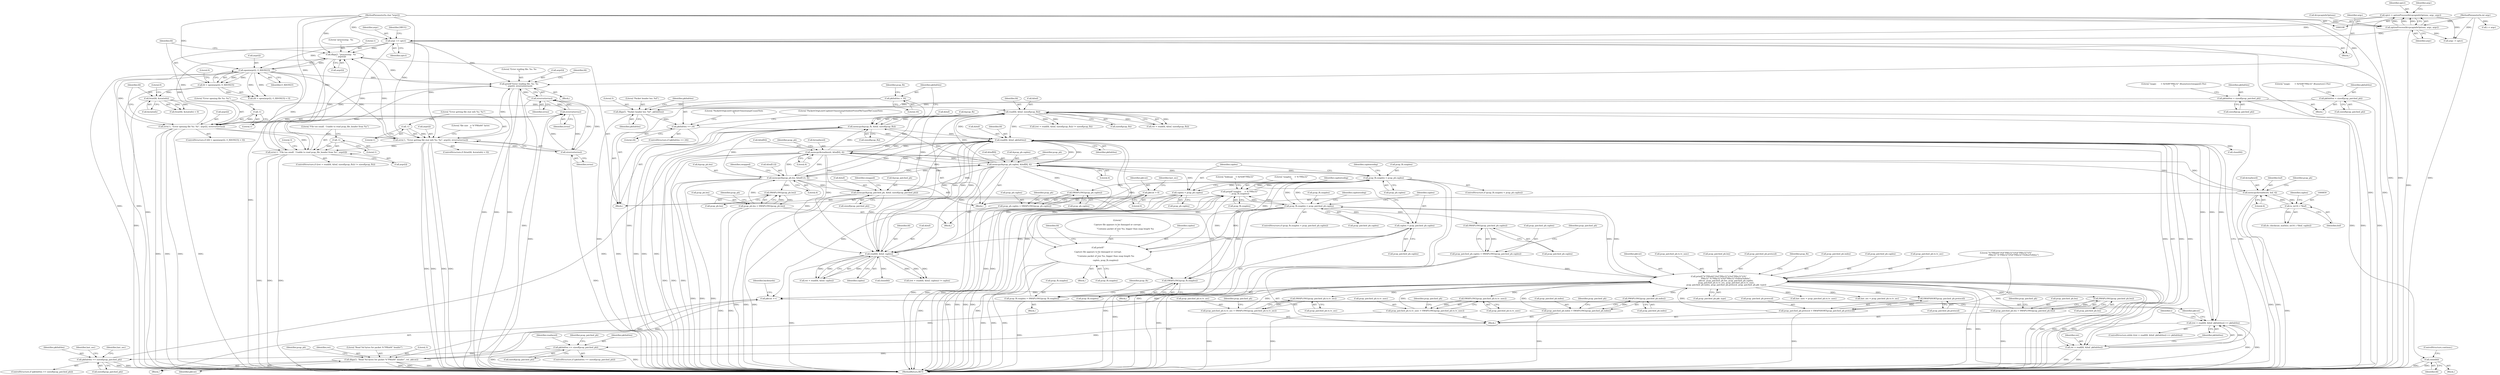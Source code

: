 digraph "0_tcpreplay_d689d14dbcd768c028eab2fb378d849e543dcfe9@API" {
"1000448" [label="(Call,close(fd))"];
"1000211" [label="(Call,read(fd, &buf, sizeof(pcap_fh)))"];
"1000186" [label="(Call,fstat(fd, &statinfo))"];
"1000167" [label="(Call,fd = open(argv[i], O_RDONLY))"];
"1000169" [label="(Call,open(argv[i], O_RDONLY))"];
"1000140" [label="(Call,argv += optct)"];
"1000130" [label="(Call,optct = optionProcess(&tcpcapinfoOptions, argc, argv))"];
"1000132" [label="(Call,optionProcess(&tcpcapinfoOptions, argc, argv))"];
"1000109" [label="(MethodParameterIn,int argc)"];
"1000110" [label="(MethodParameterIn,char *argv[])"];
"1000159" [label="(Call,dbgx(1, \"processing:  %s\n\", argv[i]))"];
"1000841" [label="(Call,printf(\"Error reading file: %s: %s\n\", argv[i], strerror(errno)))"];
"1000219" [label="(Call,errx(-1, \"File too small.  Unable to read pcap_file_header from %s\", argv[i]))"];
"1000220" [label="(Call,-1)"];
"1000175" [label="(Call,errx(-1, \"Error opening file %s: %s\", argv[i], strerror(errno)))"];
"1000176" [label="(Call,-1)"];
"1000182" [label="(Call,strerror(errno))"];
"1000198" [label="(Call,strerror(errno))"];
"1000846" [label="(Call,strerror(errno))"];
"1000191" [label="(Call,errx(-1, \"Error getting file stat info %s: %s\", argv[i], strerror(errno)))"];
"1000192" [label="(Call,-1)"];
"1000233" [label="(Call,memcpy(&pcap_fh, &buf, sizeof(pcap_fh)))"];
"1000641" [label="(Call,memcpy(&readword, &buf[4], 4))"];
"1000629" [label="(Call,memcpy(&readword, buf, 4))"];
"1000858" [label="(Call,(u_int16_t *)buf)"];
"1000656" [label="(Call,memcpy(&pcap_ph.caplen, &buf[8], 4))"];
"1000725" [label="(Call,pcap_fh.snaplen < pcap_ph.caplen)"];
"1000423" [label="(Call,printf(\"snaplen     = %\"PRIu32\"\n\", pcap_fh.snaplen))"];
"1000744" [label="(Call,printf(\"\n\nCapture file appears to be damaged or corrupt.\n\"\n                        \"Contains packet of size %u, bigger than snap length %u\n\",\n                        caplen, pcap_fh.snaplen))"];
"1000622" [label="(Call,caplen = pcap_patched_ph.caplen)"];
"1000611" [label="(Call,pcap_fh.snaplen < pcap_patched_ph.caplen)"];
"1000582" [label="(Call,printf(\"%\"PRIu64\"\t%4\"PRIu32\"\t\t%4\"PRIu32\"\t\t%\"\n                        PRIx32\".%\"PRIx32\"\t\t%4\"PRIu32\"\t%4hu\t%4hhu\", \n                        pktcnt, pcap_patched_ph.len, pcap_patched_ph.caplen, \n                        pcap_patched_ph.ts.tv_sec, pcap_patched_ph.ts.tv_usec,\n                        pcap_patched_ph.index, pcap_patched_ph.protocol, pcap_patched_ph.pkt_type))"];
"1000494" [label="(Call,dbgx(3, \"Read %d bytes for packet %\"PRIu64\" header\", ret, pktcnt))"];
"1000477" [label="(Call,ret = read(fd, &buf, pkthdrlen))"];
"1000479" [label="(Call,read(fd, &buf, pkthdrlen))"];
"1000829" [label="(Call,read(fd, &buf, caplen))"];
"1000666" [label="(Call,memcpy(&pcap_ph.len, &buf[12], 4))"];
"1000692" [label="(Call,pcap_ph.len = SWAPLONG(pcap_ph.len))"];
"1000696" [label="(Call,SWAPLONG(pcap_ph.len))"];
"1000511" [label="(Call,memcpy(&pcap_patched_ph, &buf, sizeof(pcap_patched_ph)))"];
"1000736" [label="(Call,caplen = pcap_ph.caplen)"];
"1000790" [label="(Call,pkthdrlen == sizeof(pcap_patched_ph))"];
"1000506" [label="(Call,pkthdrlen == sizeof(pcap_patched_ph))"];
"1000476" [label="(Call,(ret = read(fd, &buf, pkthdrlen)) == pkthdrlen)"];
"1000456" [label="(Call,pkthdrlen == 24)"];
"1000451" [label="(Call,dbgx(5, \"Packet header len: %d\", pkthdrlen))"];
"1000267" [label="(Call,pkthdrlen = sizeof(pcap_patched_ph))"];
"1000240" [label="(Call,pkthdrlen = 16)"];
"1000278" [label="(Call,pkthdrlen = sizeof(pcap_patched_ph))"];
"1000486" [label="(Call,pktcnt ++)"];
"1000466" [label="(Call,pktcnt = 0)"];
"1000534" [label="(Call,pcap_patched_ph.len = SWAPLONG(pcap_patched_ph.len))"];
"1000538" [label="(Call,SWAPLONG(pcap_patched_ph.len))"];
"1000526" [label="(Call,pcap_patched_ph.caplen = SWAPLONG(pcap_patched_ph.caplen))"];
"1000530" [label="(Call,SWAPLONG(pcap_patched_ph.caplen))"];
"1000542" [label="(Call,pcap_patched_ph.ts.tv_sec = SWAPLONG(pcap_patched_ph.ts.tv_sec))"];
"1000548" [label="(Call,SWAPLONG(pcap_patched_ph.ts.tv_sec))"];
"1000554" [label="(Call,pcap_patched_ph.ts.tv_usec = SWAPLONG(pcap_patched_ph.ts.tv_usec))"];
"1000560" [label="(Call,SWAPLONG(pcap_patched_ph.ts.tv_usec))"];
"1000566" [label="(Call,pcap_patched_ph.index = SWAPLONG(pcap_patched_ph.index))"];
"1000570" [label="(Call,SWAPLONG(pcap_patched_ph.index))"];
"1000574" [label="(Call,pcap_patched_ph.protocol = SWAPSHORT(pcap_patched_ph.protocol))"];
"1000578" [label="(Call,SWAPSHORT(pcap_patched_ph.protocol))"];
"1000389" [label="(Call,pcap_fh.snaplen = SWAPLONG(pcap_fh.snaplen))"];
"1000393" [label="(Call,SWAPLONG(pcap_fh.snaplen))"];
"1000684" [label="(Call,pcap_ph.caplen = SWAPLONG(pcap_ph.caplen))"];
"1000688" [label="(Call,SWAPLONG(pcap_ph.caplen))"];
"1000177" [label="(Literal,1)"];
"1000241" [label="(Identifier,pkthdrlen)"];
"1000596" [label="(Call,pcap_patched_ph.ts.tv_usec)"];
"1000830" [label="(Identifier,fd)"];
"1000841" [label="(Call,printf(\"Error reading file: %s: %s\n\", argv[i], strerror(errno)))"];
"1000498" [label="(Identifier,pktcnt)"];
"1000269" [label="(Call,sizeof(pcap_patched_ph))"];
"1000585" [label="(Call,pcap_patched_ph.len)"];
"1000750" [label="(Call,close(fd))"];
"1000568" [label="(Identifier,pcap_patched_ph)"];
"1000494" [label="(Call,dbgx(3, \"Read %d bytes for packet %\"PRIu64\" header\", ret, pktcnt))"];
"1000170" [label="(Call,argv[i])"];
"1000222" [label="(Literal,\"File too small.  Unable to read pcap_file_header from %s\")"];
"1000452" [label="(Literal,5)"];
"1000554" [label="(Call,pcap_patched_ph.ts.tv_usec = SWAPLONG(pcap_patched_ph.ts.tv_usec))"];
"1000629" [label="(Call,memcpy(&readword, buf, 4))"];
"1000481" [label="(Call,&buf)"];
"1000734" [label="(Identifier,caplentoobig)"];
"1000207" [label="(ControlStructure,if ((ret = read(fd, &buf, sizeof(pcap_fh))) != sizeof(pcap_fh)))"];
"1000495" [label="(Literal,3)"];
"1000484" [label="(Identifier,pkthdrlen)"];
"1000489" [label="(Identifier,backwards)"];
"1000133" [label="(Call,&tcpcapinfoOptions)"];
"1000283" [label="(Literal,\"magic       = 0x%08\"PRIx32\" (Kuznetzov/swapped) (%s)\n\")"];
"1000833" [label="(Identifier,caplen)"];
"1000543" [label="(Call,pcap_patched_ph.ts.tv_sec)"];
"1000486" [label="(Call,pktcnt ++)"];
"1000545" [label="(Identifier,pcap_patched_ph)"];
"1000487" [label="(Identifier,pktcnt)"];
"1000507" [label="(Identifier,pkthdrlen)"];
"1000178" [label="(Literal,\"Error opening file %s: %s\")"];
"1000278" [label="(Call,pkthdrlen = sizeof(pcap_patched_ph))"];
"1000199" [label="(Identifier,errno)"];
"1000522" [label="(Block,)"];
"1000661" [label="(Call,&buf[8])"];
"1000212" [label="(Identifier,fd)"];
"1000137" [label="(Call,argc -= optct)"];
"1000641" [label="(Call,memcpy(&readword, &buf[4], 4))"];
"1000567" [label="(Call,pcap_patched_ph.index)"];
"1000612" [label="(Call,pcap_fh.snaplen)"];
"1000516" [label="(Call,sizeof(pcap_patched_ph))"];
"1000188" [label="(Call,&statinfo)"];
"1000455" [label="(ControlStructure,if (pkthdrlen == 24))"];
"1000161" [label="(Literal,\"processing:  %s\n\")"];
"1000157" [label="(Identifier,i)"];
"1000132" [label="(Call,optionProcess(&tcpcapinfoOptions, argc, argv))"];
"1000628" [label="(Block,)"];
"1000234" [label="(Call,&pcap_fh)"];
"1000604" [label="(Call,pcap_patched_ph.protocol)"];
"1000478" [label="(Identifier,ret)"];
"1000743" [label="(Block,)"];
"1000620" [label="(Identifier,caplentoobig)"];
"1000583" [label="(Literal,\"%\"PRIu64\"\t%4\"PRIu32\"\t\t%4\"PRIu32\"\t\t%\"\n                        PRIx32\".%\"PRIx32\"\t\t%4\"PRIu32\"\t%4hu\t%4hhu\")"];
"1000613" [label="(Identifier,pcap_fh)"];
"1000356" [label="(Block,)"];
"1000424" [label="(Literal,\"snaplen     = %\"PRIu32\"\n\")"];
"1000530" [label="(Call,SWAPLONG(pcap_patched_ph.caplen))"];
"1000561" [label="(Call,pcap_patched_ph.ts.tv_usec)"];
"1000219" [label="(Call,errx(-1, \"File too small.  Unable to read pcap_file_header from %s\", argv[i]))"];
"1000445" [label="(Block,)"];
"1000394" [label="(Call,pcap_fh.snaplen)"];
"1000176" [label="(Call,-1)"];
"1000465" [label="(Literal,\"Packet\tOrigLen\t\tCaplen\t\tTimestamp\tCsum\tNote\n\")"];
"1000242" [label="(Literal,16)"];
"1000450" [label="(ControlStructure,continue;)"];
"1000688" [label="(Call,SWAPLONG(pcap_ph.caplen))"];
"1000860" [label="(Identifier,buf)"];
"1000195" [label="(Call,argv[i])"];
"1000665" [label="(Literal,4)"];
"1000666" [label="(Call,memcpy(&pcap_ph.len, &buf[12], 4))"];
"1000505" [label="(ControlStructure,if (pkthdrlen == sizeof(pcap_patched_ph)))"];
"1000245" [label="(Identifier,pcap_fh)"];
"1000179" [label="(Call,argv[i])"];
"1000227" [label="(Literal,3)"];
"1000280" [label="(Call,sizeof(pcap_patched_ph))"];
"1000393" [label="(Call,SWAPLONG(pcap_fh.snaplen))"];
"1000536" [label="(Identifier,pcap_patched_ph)"];
"1000501" [label="(Identifier,pcap_ph)"];
"1000846" [label="(Call,strerror(errno))"];
"1000508" [label="(Call,sizeof(pcap_patched_ph))"];
"1000560" [label="(Call,SWAPLONG(pcap_patched_ph.ts.tv_usec))"];
"1000173" [label="(Identifier,O_RDONLY)"];
"1000451" [label="(Call,dbgx(5, \"Packet header len: %d\", pkthdrlen))"];
"1000642" [label="(Call,&readword)"];
"1000790" [label="(Call,pkthdrlen == sizeof(pcap_patched_ph))"];
"1000703" [label="(Identifier,pcap_ph)"];
"1000479" [label="(Call,read(fd, &buf, pkthdrlen))"];
"1000466" [label="(Call,pktcnt = 0)"];
"1000470" [label="(Identifier,last_sec)"];
"1000131" [label="(Identifier,optct)"];
"1000476" [label="(Call,(ret = read(fd, &buf, pkthdrlen)) == pkthdrlen)"];
"1000555" [label="(Call,pcap_patched_ph.ts.tv_usec)"];
"1000429" [label="(Literal,\"linktype    = 0x%08\"PRIx32\"\n\")"];
"1000190" [label="(Literal,0)"];
"1000692" [label="(Call,pcap_ph.len = SWAPLONG(pcap_ph.len))"];
"1000633" [label="(Literal,4)"];
"1000737" [label="(Identifier,caplen)"];
"1000138" [label="(Identifier,argc)"];
"1000607" [label="(Call,pcap_patched_ph.pkt_type)"];
"1000162" [label="(Call,argv[i])"];
"1000538" [label="(Call,SWAPLONG(pcap_patched_ph.len))"];
"1000644" [label="(Call,&buf[4])"];
"1000130" [label="(Call,optct = optionProcess(&tcpcapinfoOptions, argc, argv))"];
"1000475" [label="(ControlStructure,while ((ret = read(fd, &buf, pkthdrlen)) == pkthdrlen))"];
"1000829" [label="(Call,read(fd, &buf, caplen))"];
"1000724" [label="(ControlStructure,if (pcap_fh.snaplen < pcap_ph.caplen))"];
"1000184" [label="(ControlStructure,if (fstat(fd, &statinfo) < 0))"];
"1000526" [label="(Call,pcap_patched_ph.caplen = SWAPLONG(pcap_patched_ph.caplen))"];
"1000247" [label="(Block,)"];
"1000238" [label="(Call,sizeof(pcap_fh))"];
"1000175" [label="(Call,errx(-1, \"Error opening file %s: %s\", argv[i], strerror(errno)))"];
"1000576" [label="(Identifier,pcap_patched_ph)"];
"1000141" [label="(Identifier,argv)"];
"1000535" [label="(Call,pcap_patched_ph.len)"];
"1000611" [label="(Call,pcap_fh.snaplen < pcap_patched_ph.caplen)"];
"1000582" [label="(Call,printf(\"%\"PRIu64\"\t%4\"PRIu32\"\t\t%4\"PRIu32\"\t\t%\"\n                        PRIx32\".%\"PRIx32\"\t\t%4\"PRIu32\"\t%4hu\t%4hhu\", \n                        pktcnt, pcap_patched_ph.len, pcap_patched_ph.caplen, \n                        pcap_patched_ph.ts.tv_sec, pcap_patched_ph.ts.tv_usec,\n                        pcap_patched_ph.index, pcap_patched_ph.protocol, pcap_patched_ph.pkt_type))"];
"1000624" [label="(Call,pcap_patched_ph.caplen)"];
"1000678" [label="(Identifier,swapped)"];
"1000268" [label="(Identifier,pkthdrlen)"];
"1000191" [label="(Call,errx(-1, \"Error getting file stat info %s: %s\", argv[i], strerror(errno)))"];
"1000140" [label="(Call,argv += optct)"];
"1000389" [label="(Call,pcap_fh.snaplen = SWAPLONG(pcap_fh.snaplen))"];
"1000689" [label="(Call,pcap_ph.caplen)"];
"1000843" [label="(Call,argv[i])"];
"1000630" [label="(Call,&readword)"];
"1000183" [label="(Identifier,errno)"];
"1000601" [label="(Call,pcap_patched_ph.index)"];
"1000174" [label="(Literal,0)"];
"1000736" [label="(Call,caplen = pcap_ph.caplen)"];
"1000575" [label="(Call,pcap_patched_ph.protocol)"];
"1000847" [label="(Identifier,errno)"];
"1000853" [label="(Identifier,fd)"];
"1000693" [label="(Call,pcap_ph.len)"];
"1000233" [label="(Call,memcpy(&pcap_fh, &buf, sizeof(pcap_fh)))"];
"1000192" [label="(Call,-1)"];
"1000842" [label="(Literal,\"Error reading file: %s: %s\n\")"];
"1000615" [label="(Call,pcap_patched_ph.caplen)"];
"1000457" [label="(Identifier,pkthdrlen)"];
"1000680" [label="(Block,)"];
"1000632" [label="(Identifier,buf)"];
"1000588" [label="(Call,pcap_patched_ph.caplen)"];
"1000542" [label="(Call,pcap_patched_ph.ts.tv_sec = SWAPLONG(pcap_patched_ph.ts.tv_sec))"];
"1000480" [label="(Identifier,fd)"];
"1000213" [label="(Call,&buf)"];
"1000456" [label="(Call,pkthdrlen == 24)"];
"1000458" [label="(Literal,24)"];
"1000158" [label="(Block,)"];
"1000751" [label="(Identifier,fd)"];
"1000520" [label="(Identifier,swapped)"];
"1000198" [label="(Call,strerror(errno))"];
"1000622" [label="(Call,caplen = pcap_patched_ph.caplen)"];
"1000208" [label="(Call,(ret = read(fd, &buf, sizeof(pcap_fh))) != sizeof(pcap_fh))"];
"1000745" [label="(Literal,\"\n\nCapture file appears to be damaged or corrupt.\n\"\n                        \"Contains packet of size %u, bigger than snap length %u\n\")"];
"1000657" [label="(Call,&pcap_ph.caplen)"];
"1000186" [label="(Call,fstat(fd, &statinfo))"];
"1000109" [label="(MethodParameterIn,int argc)"];
"1000110" [label="(MethodParameterIn,char *argv[])"];
"1000193" [label="(Literal,1)"];
"1000827" [label="(Call,ret = read(fd, &buf, caplen))"];
"1000512" [label="(Call,&pcap_patched_ph)"];
"1000566" [label="(Call,pcap_patched_ph.index = SWAPLONG(pcap_patched_ph.index))"];
"1000215" [label="(Call,sizeof(pcap_fh))"];
"1000656" [label="(Call,memcpy(&pcap_ph.caplen, &buf[8], 4))"];
"1000802" [label="(Call,last_usec = pcap_patched_ph.ts.tv_usec)"];
"1000652" [label="(Identifier,pcap_ph)"];
"1000267" [label="(Call,pkthdrlen = sizeof(pcap_patched_ph))"];
"1000454" [label="(Identifier,pkthdrlen)"];
"1000453" [label="(Literal,\"Packet header len: %d\")"];
"1000631" [label="(Identifier,readword)"];
"1000511" [label="(Call,memcpy(&pcap_patched_ph, &buf, sizeof(pcap_patched_ph)))"];
"1000899" [label="(MethodReturn,RET)"];
"1000167" [label="(Call,fd = open(argv[i], O_RDONLY))"];
"1000153" [label="(Call,i < argc)"];
"1000548" [label="(Call,SWAPLONG(pcap_patched_ph.ts.tv_sec))"];
"1000789" [label="(ControlStructure,if (pkthdrlen == sizeof(pcap_patched_ph)))"];
"1000549" [label="(Call,pcap_patched_ph.ts.tv_sec)"];
"1000185" [label="(Call,fstat(fd, &statinfo) < 0)"];
"1000623" [label="(Identifier,caplen)"];
"1000423" [label="(Call,printf(\"snaplen     = %\"PRIu32\"\n\", pcap_fh.snaplen))"];
"1000539" [label="(Call,pcap_patched_ph.len)"];
"1000220" [label="(Call,-1)"];
"1000135" [label="(Identifier,argc)"];
"1000201" [label="(Literal,\"file size   = %\"PRIu64\" bytes\n\")"];
"1000725" [label="(Call,pcap_fh.snaplen < pcap_ph.caplen)"];
"1000497" [label="(Identifier,ret)"];
"1000697" [label="(Call,pcap_ph.len)"];
"1000399" [label="(Identifier,pcap_fh)"];
"1000168" [label="(Identifier,fd)"];
"1000390" [label="(Call,pcap_fh.snaplen)"];
"1000182" [label="(Call,strerror(errno))"];
"1000272" [label="(Literal,\"magic       = 0x%08\"PRIx32\" (Kuznetzov) (%s)\n\")"];
"1000857" [label="(Call,do_checksum_math((u_int16_t *)buf, caplen))"];
"1000165" [label="(ControlStructure,if ((fd = open(argv[i], O_RDONLY)) < 0))"];
"1000637" [label="(Identifier,pcap_ph)"];
"1000729" [label="(Call,pcap_ph.caplen)"];
"1000746" [label="(Identifier,caplen)"];
"1000531" [label="(Call,pcap_patched_ph.caplen)"];
"1000591" [label="(Call,pcap_patched_ph.ts.tv_sec)"];
"1000648" [label="(Literal,4)"];
"1000223" [label="(Call,argv[i])"];
"1000726" [label="(Call,pcap_fh.snaplen)"];
"1000169" [label="(Call,open(argv[i], O_RDONLY))"];
"1000747" [label="(Call,pcap_fh.snaplen)"];
"1000861" [label="(Identifier,caplen)"];
"1000831" [label="(Call,&buf)"];
"1000852" [label="(Call,close(fd))"];
"1000671" [label="(Call,&buf[12])"];
"1000513" [label="(Identifier,pcap_patched_ph)"];
"1000685" [label="(Call,pcap_ph.caplen)"];
"1000194" [label="(Literal,\"Error getting file stat info %s: %s\")"];
"1000166" [label="(Call,(fd = open(argv[i], O_RDONLY)) < 0)"];
"1000570" [label="(Call,SWAPLONG(pcap_patched_ph.index))"];
"1000485" [label="(Block,)"];
"1000111" [label="(Block,)"];
"1000448" [label="(Call,close(fd))"];
"1000571" [label="(Call,pcap_patched_ph.index)"];
"1000160" [label="(Literal,1)"];
"1000187" [label="(Identifier,fd)"];
"1000496" [label="(Literal,\"Read %d bytes for packet %\"PRIu64\" header\")"];
"1000527" [label="(Call,pcap_patched_ph.caplen)"];
"1000795" [label="(Call,last_sec = pcap_patched_ph.ts.tv_sec)"];
"1000684" [label="(Call,pcap_ph.caplen = SWAPLONG(pcap_ph.caplen))"];
"1000514" [label="(Call,&buf)"];
"1000279" [label="(Identifier,pkthdrlen)"];
"1000667" [label="(Call,&pcap_ph.len)"];
"1000579" [label="(Call,pcap_patched_ph.protocol)"];
"1000461" [label="(Literal,\"Packet\tOrigLen\t\tCaplen\t\tTimestamp\t\tIndex\tProto\tPktType\tPktCsum\tNote\n\")"];
"1000221" [label="(Literal,1)"];
"1000796" [label="(Identifier,last_sec)"];
"1000209" [label="(Call,ret = read(fd, &buf, sizeof(pcap_fh)))"];
"1000425" [label="(Call,pcap_fh.snaplen)"];
"1000468" [label="(Literal,0)"];
"1000610" [label="(ControlStructure,if (pcap_fh.snaplen < pcap_patched_ph.caplen))"];
"1000557" [label="(Identifier,pcap_patched_ph)"];
"1000738" [label="(Call,pcap_ph.caplen)"];
"1000792" [label="(Call,sizeof(pcap_patched_ph))"];
"1000136" [label="(Identifier,argv)"];
"1000858" [label="(Call,(u_int16_t *)buf)"];
"1000584" [label="(Identifier,pktcnt)"];
"1000506" [label="(Call,pkthdrlen == sizeof(pcap_patched_ph))"];
"1000742" [label="(Identifier,caplentoobig)"];
"1000236" [label="(Call,&buf)"];
"1000477" [label="(Call,ret = read(fd, &buf, pkthdrlen))"];
"1000840" [label="(Block,)"];
"1000240" [label="(Call,pkthdrlen = 16)"];
"1000510" [label="(Block,)"];
"1000449" [label="(Identifier,fd)"];
"1000467" [label="(Identifier,pktcnt)"];
"1000744" [label="(Call,printf(\"\n\nCapture file appears to be damaged or corrupt.\n\"\n                        \"Contains packet of size %u, bigger than snap length %u\n\",\n                        caplen, pcap_fh.snaplen))"];
"1000142" [label="(Identifier,optct)"];
"1000574" [label="(Call,pcap_patched_ph.protocol = SWAPSHORT(pcap_patched_ph.protocol))"];
"1000483" [label="(Identifier,pkthdrlen)"];
"1000694" [label="(Identifier,pcap_ph)"];
"1000669" [label="(Identifier,pcap_ph)"];
"1000826" [label="(Call,(ret = read(fd, &buf, caplen)) != caplen)"];
"1000791" [label="(Identifier,pkthdrlen)"];
"1000578" [label="(Call,SWAPSHORT(pcap_patched_ph.protocol))"];
"1000812" [label="(Identifier,last_sec)"];
"1000534" [label="(Call,pcap_patched_ph.len = SWAPLONG(pcap_patched_ph.len))"];
"1000159" [label="(Call,dbgx(1, \"processing:  %s\n\", argv[i]))"];
"1000675" [label="(Literal,4)"];
"1000696" [label="(Call,SWAPLONG(pcap_ph.len))"];
"1000211" [label="(Call,read(fd, &buf, sizeof(pcap_fh)))"];
"1000145" [label="(Identifier,DBUG)"];
"1000448" -> "1000445"  [label="AST: "];
"1000448" -> "1000449"  [label="CFG: "];
"1000449" -> "1000448"  [label="AST: "];
"1000450" -> "1000448"  [label="CFG: "];
"1000448" -> "1000899"  [label="DDG: "];
"1000448" -> "1000899"  [label="DDG: "];
"1000211" -> "1000448"  [label="DDG: "];
"1000211" -> "1000209"  [label="AST: "];
"1000211" -> "1000215"  [label="CFG: "];
"1000212" -> "1000211"  [label="AST: "];
"1000213" -> "1000211"  [label="AST: "];
"1000215" -> "1000211"  [label="AST: "];
"1000209" -> "1000211"  [label="CFG: "];
"1000211" -> "1000899"  [label="DDG: "];
"1000211" -> "1000208"  [label="DDG: "];
"1000211" -> "1000208"  [label="DDG: "];
"1000211" -> "1000209"  [label="DDG: "];
"1000211" -> "1000209"  [label="DDG: "];
"1000186" -> "1000211"  [label="DDG: "];
"1000233" -> "1000211"  [label="DDG: "];
"1000656" -> "1000211"  [label="DDG: "];
"1000666" -> "1000211"  [label="DDG: "];
"1000479" -> "1000211"  [label="DDG: "];
"1000829" -> "1000211"  [label="DDG: "];
"1000641" -> "1000211"  [label="DDG: "];
"1000511" -> "1000211"  [label="DDG: "];
"1000211" -> "1000233"  [label="DDG: "];
"1000211" -> "1000479"  [label="DDG: "];
"1000186" -> "1000185"  [label="AST: "];
"1000186" -> "1000188"  [label="CFG: "];
"1000187" -> "1000186"  [label="AST: "];
"1000188" -> "1000186"  [label="AST: "];
"1000190" -> "1000186"  [label="CFG: "];
"1000186" -> "1000899"  [label="DDG: "];
"1000186" -> "1000185"  [label="DDG: "];
"1000186" -> "1000185"  [label="DDG: "];
"1000167" -> "1000186"  [label="DDG: "];
"1000167" -> "1000166"  [label="AST: "];
"1000167" -> "1000169"  [label="CFG: "];
"1000168" -> "1000167"  [label="AST: "];
"1000169" -> "1000167"  [label="AST: "];
"1000174" -> "1000167"  [label="CFG: "];
"1000167" -> "1000899"  [label="DDG: "];
"1000167" -> "1000166"  [label="DDG: "];
"1000169" -> "1000167"  [label="DDG: "];
"1000169" -> "1000167"  [label="DDG: "];
"1000169" -> "1000173"  [label="CFG: "];
"1000170" -> "1000169"  [label="AST: "];
"1000173" -> "1000169"  [label="AST: "];
"1000169" -> "1000899"  [label="DDG: "];
"1000169" -> "1000899"  [label="DDG: "];
"1000169" -> "1000159"  [label="DDG: "];
"1000169" -> "1000166"  [label="DDG: "];
"1000169" -> "1000166"  [label="DDG: "];
"1000140" -> "1000169"  [label="DDG: "];
"1000159" -> "1000169"  [label="DDG: "];
"1000110" -> "1000169"  [label="DDG: "];
"1000169" -> "1000175"  [label="DDG: "];
"1000169" -> "1000191"  [label="DDG: "];
"1000169" -> "1000219"  [label="DDG: "];
"1000169" -> "1000841"  [label="DDG: "];
"1000140" -> "1000111"  [label="AST: "];
"1000140" -> "1000142"  [label="CFG: "];
"1000141" -> "1000140"  [label="AST: "];
"1000142" -> "1000140"  [label="AST: "];
"1000145" -> "1000140"  [label="CFG: "];
"1000140" -> "1000899"  [label="DDG: "];
"1000140" -> "1000899"  [label="DDG: "];
"1000130" -> "1000140"  [label="DDG: "];
"1000132" -> "1000140"  [label="DDG: "];
"1000110" -> "1000140"  [label="DDG: "];
"1000140" -> "1000159"  [label="DDG: "];
"1000140" -> "1000175"  [label="DDG: "];
"1000140" -> "1000191"  [label="DDG: "];
"1000140" -> "1000219"  [label="DDG: "];
"1000140" -> "1000841"  [label="DDG: "];
"1000130" -> "1000111"  [label="AST: "];
"1000130" -> "1000132"  [label="CFG: "];
"1000131" -> "1000130"  [label="AST: "];
"1000132" -> "1000130"  [label="AST: "];
"1000138" -> "1000130"  [label="CFG: "];
"1000130" -> "1000899"  [label="DDG: "];
"1000132" -> "1000130"  [label="DDG: "];
"1000132" -> "1000130"  [label="DDG: "];
"1000132" -> "1000130"  [label="DDG: "];
"1000130" -> "1000137"  [label="DDG: "];
"1000132" -> "1000136"  [label="CFG: "];
"1000133" -> "1000132"  [label="AST: "];
"1000135" -> "1000132"  [label="AST: "];
"1000136" -> "1000132"  [label="AST: "];
"1000132" -> "1000899"  [label="DDG: "];
"1000109" -> "1000132"  [label="DDG: "];
"1000110" -> "1000132"  [label="DDG: "];
"1000132" -> "1000137"  [label="DDG: "];
"1000109" -> "1000108"  [label="AST: "];
"1000109" -> "1000899"  [label="DDG: "];
"1000109" -> "1000137"  [label="DDG: "];
"1000109" -> "1000153"  [label="DDG: "];
"1000110" -> "1000108"  [label="AST: "];
"1000110" -> "1000899"  [label="DDG: "];
"1000110" -> "1000159"  [label="DDG: "];
"1000110" -> "1000175"  [label="DDG: "];
"1000110" -> "1000191"  [label="DDG: "];
"1000110" -> "1000219"  [label="DDG: "];
"1000110" -> "1000841"  [label="DDG: "];
"1000159" -> "1000158"  [label="AST: "];
"1000159" -> "1000162"  [label="CFG: "];
"1000160" -> "1000159"  [label="AST: "];
"1000161" -> "1000159"  [label="AST: "];
"1000162" -> "1000159"  [label="AST: "];
"1000168" -> "1000159"  [label="CFG: "];
"1000159" -> "1000899"  [label="DDG: "];
"1000841" -> "1000159"  [label="DDG: "];
"1000219" -> "1000159"  [label="DDG: "];
"1000175" -> "1000159"  [label="DDG: "];
"1000191" -> "1000159"  [label="DDG: "];
"1000841" -> "1000840"  [label="AST: "];
"1000841" -> "1000846"  [label="CFG: "];
"1000842" -> "1000841"  [label="AST: "];
"1000843" -> "1000841"  [label="AST: "];
"1000846" -> "1000841"  [label="AST: "];
"1000853" -> "1000841"  [label="CFG: "];
"1000841" -> "1000899"  [label="DDG: "];
"1000841" -> "1000899"  [label="DDG: "];
"1000841" -> "1000899"  [label="DDG: "];
"1000219" -> "1000841"  [label="DDG: "];
"1000175" -> "1000841"  [label="DDG: "];
"1000191" -> "1000841"  [label="DDG: "];
"1000846" -> "1000841"  [label="DDG: "];
"1000219" -> "1000207"  [label="AST: "];
"1000219" -> "1000223"  [label="CFG: "];
"1000220" -> "1000219"  [label="AST: "];
"1000222" -> "1000219"  [label="AST: "];
"1000223" -> "1000219"  [label="AST: "];
"1000227" -> "1000219"  [label="CFG: "];
"1000219" -> "1000899"  [label="DDG: "];
"1000219" -> "1000899"  [label="DDG: "];
"1000219" -> "1000899"  [label="DDG: "];
"1000220" -> "1000219"  [label="DDG: "];
"1000175" -> "1000219"  [label="DDG: "];
"1000191" -> "1000219"  [label="DDG: "];
"1000220" -> "1000221"  [label="CFG: "];
"1000221" -> "1000220"  [label="AST: "];
"1000222" -> "1000220"  [label="CFG: "];
"1000175" -> "1000165"  [label="AST: "];
"1000175" -> "1000182"  [label="CFG: "];
"1000176" -> "1000175"  [label="AST: "];
"1000178" -> "1000175"  [label="AST: "];
"1000179" -> "1000175"  [label="AST: "];
"1000182" -> "1000175"  [label="AST: "];
"1000187" -> "1000175"  [label="CFG: "];
"1000175" -> "1000899"  [label="DDG: "];
"1000175" -> "1000899"  [label="DDG: "];
"1000175" -> "1000899"  [label="DDG: "];
"1000175" -> "1000899"  [label="DDG: "];
"1000176" -> "1000175"  [label="DDG: "];
"1000182" -> "1000175"  [label="DDG: "];
"1000175" -> "1000191"  [label="DDG: "];
"1000176" -> "1000177"  [label="CFG: "];
"1000177" -> "1000176"  [label="AST: "];
"1000178" -> "1000176"  [label="CFG: "];
"1000182" -> "1000183"  [label="CFG: "];
"1000183" -> "1000182"  [label="AST: "];
"1000182" -> "1000899"  [label="DDG: "];
"1000198" -> "1000182"  [label="DDG: "];
"1000846" -> "1000182"  [label="DDG: "];
"1000182" -> "1000198"  [label="DDG: "];
"1000182" -> "1000846"  [label="DDG: "];
"1000198" -> "1000191"  [label="AST: "];
"1000198" -> "1000199"  [label="CFG: "];
"1000199" -> "1000198"  [label="AST: "];
"1000191" -> "1000198"  [label="CFG: "];
"1000198" -> "1000899"  [label="DDG: "];
"1000198" -> "1000191"  [label="DDG: "];
"1000846" -> "1000198"  [label="DDG: "];
"1000198" -> "1000846"  [label="DDG: "];
"1000846" -> "1000847"  [label="CFG: "];
"1000847" -> "1000846"  [label="AST: "];
"1000846" -> "1000899"  [label="DDG: "];
"1000191" -> "1000184"  [label="AST: "];
"1000192" -> "1000191"  [label="AST: "];
"1000194" -> "1000191"  [label="AST: "];
"1000195" -> "1000191"  [label="AST: "];
"1000201" -> "1000191"  [label="CFG: "];
"1000191" -> "1000899"  [label="DDG: "];
"1000191" -> "1000899"  [label="DDG: "];
"1000191" -> "1000899"  [label="DDG: "];
"1000191" -> "1000899"  [label="DDG: "];
"1000192" -> "1000191"  [label="DDG: "];
"1000192" -> "1000193"  [label="CFG: "];
"1000193" -> "1000192"  [label="AST: "];
"1000194" -> "1000192"  [label="CFG: "];
"1000233" -> "1000158"  [label="AST: "];
"1000233" -> "1000238"  [label="CFG: "];
"1000234" -> "1000233"  [label="AST: "];
"1000236" -> "1000233"  [label="AST: "];
"1000238" -> "1000233"  [label="AST: "];
"1000241" -> "1000233"  [label="CFG: "];
"1000233" -> "1000899"  [label="DDG: "];
"1000233" -> "1000899"  [label="DDG: "];
"1000233" -> "1000899"  [label="DDG: "];
"1000641" -> "1000233"  [label="DDG: "];
"1000656" -> "1000233"  [label="DDG: "];
"1000666" -> "1000233"  [label="DDG: "];
"1000233" -> "1000479"  [label="DDG: "];
"1000641" -> "1000628"  [label="AST: "];
"1000641" -> "1000648"  [label="CFG: "];
"1000642" -> "1000641"  [label="AST: "];
"1000644" -> "1000641"  [label="AST: "];
"1000648" -> "1000641"  [label="AST: "];
"1000652" -> "1000641"  [label="CFG: "];
"1000641" -> "1000899"  [label="DDG: "];
"1000641" -> "1000899"  [label="DDG: "];
"1000641" -> "1000899"  [label="DDG: "];
"1000641" -> "1000479"  [label="DDG: "];
"1000641" -> "1000511"  [label="DDG: "];
"1000641" -> "1000629"  [label="DDG: "];
"1000629" -> "1000641"  [label="DDG: "];
"1000656" -> "1000641"  [label="DDG: "];
"1000666" -> "1000641"  [label="DDG: "];
"1000479" -> "1000641"  [label="DDG: "];
"1000641" -> "1000656"  [label="DDG: "];
"1000641" -> "1000666"  [label="DDG: "];
"1000641" -> "1000829"  [label="DDG: "];
"1000629" -> "1000628"  [label="AST: "];
"1000629" -> "1000633"  [label="CFG: "];
"1000630" -> "1000629"  [label="AST: "];
"1000632" -> "1000629"  [label="AST: "];
"1000633" -> "1000629"  [label="AST: "];
"1000637" -> "1000629"  [label="CFG: "];
"1000629" -> "1000899"  [label="DDG: "];
"1000629" -> "1000899"  [label="DDG: "];
"1000858" -> "1000629"  [label="DDG: "];
"1000629" -> "1000858"  [label="DDG: "];
"1000858" -> "1000857"  [label="AST: "];
"1000858" -> "1000860"  [label="CFG: "];
"1000859" -> "1000858"  [label="AST: "];
"1000860" -> "1000858"  [label="AST: "];
"1000861" -> "1000858"  [label="CFG: "];
"1000858" -> "1000899"  [label="DDG: "];
"1000858" -> "1000857"  [label="DDG: "];
"1000656" -> "1000628"  [label="AST: "];
"1000656" -> "1000665"  [label="CFG: "];
"1000657" -> "1000656"  [label="AST: "];
"1000661" -> "1000656"  [label="AST: "];
"1000665" -> "1000656"  [label="AST: "];
"1000669" -> "1000656"  [label="CFG: "];
"1000656" -> "1000899"  [label="DDG: "];
"1000656" -> "1000899"  [label="DDG: "];
"1000656" -> "1000899"  [label="DDG: "];
"1000656" -> "1000479"  [label="DDG: "];
"1000656" -> "1000511"  [label="DDG: "];
"1000725" -> "1000656"  [label="DDG: "];
"1000666" -> "1000656"  [label="DDG: "];
"1000479" -> "1000656"  [label="DDG: "];
"1000656" -> "1000666"  [label="DDG: "];
"1000656" -> "1000688"  [label="DDG: "];
"1000656" -> "1000725"  [label="DDG: "];
"1000656" -> "1000736"  [label="DDG: "];
"1000656" -> "1000829"  [label="DDG: "];
"1000725" -> "1000724"  [label="AST: "];
"1000725" -> "1000729"  [label="CFG: "];
"1000726" -> "1000725"  [label="AST: "];
"1000729" -> "1000725"  [label="AST: "];
"1000734" -> "1000725"  [label="CFG: "];
"1000737" -> "1000725"  [label="CFG: "];
"1000725" -> "1000899"  [label="DDG: "];
"1000725" -> "1000899"  [label="DDG: "];
"1000725" -> "1000393"  [label="DDG: "];
"1000725" -> "1000423"  [label="DDG: "];
"1000725" -> "1000611"  [label="DDG: "];
"1000725" -> "1000688"  [label="DDG: "];
"1000423" -> "1000725"  [label="DDG: "];
"1000611" -> "1000725"  [label="DDG: "];
"1000684" -> "1000725"  [label="DDG: "];
"1000725" -> "1000736"  [label="DDG: "];
"1000725" -> "1000744"  [label="DDG: "];
"1000423" -> "1000158"  [label="AST: "];
"1000423" -> "1000425"  [label="CFG: "];
"1000424" -> "1000423"  [label="AST: "];
"1000425" -> "1000423"  [label="AST: "];
"1000429" -> "1000423"  [label="CFG: "];
"1000423" -> "1000899"  [label="DDG: "];
"1000423" -> "1000899"  [label="DDG: "];
"1000423" -> "1000393"  [label="DDG: "];
"1000744" -> "1000423"  [label="DDG: "];
"1000611" -> "1000423"  [label="DDG: "];
"1000389" -> "1000423"  [label="DDG: "];
"1000423" -> "1000611"  [label="DDG: "];
"1000744" -> "1000743"  [label="AST: "];
"1000744" -> "1000747"  [label="CFG: "];
"1000745" -> "1000744"  [label="AST: "];
"1000746" -> "1000744"  [label="AST: "];
"1000747" -> "1000744"  [label="AST: "];
"1000751" -> "1000744"  [label="CFG: "];
"1000744" -> "1000899"  [label="DDG: "];
"1000744" -> "1000899"  [label="DDG: "];
"1000744" -> "1000899"  [label="DDG: "];
"1000744" -> "1000393"  [label="DDG: "];
"1000622" -> "1000744"  [label="DDG: "];
"1000736" -> "1000744"  [label="DDG: "];
"1000611" -> "1000744"  [label="DDG: "];
"1000622" -> "1000510"  [label="AST: "];
"1000622" -> "1000624"  [label="CFG: "];
"1000623" -> "1000622"  [label="AST: "];
"1000624" -> "1000622"  [label="AST: "];
"1000742" -> "1000622"  [label="CFG: "];
"1000622" -> "1000899"  [label="DDG: "];
"1000611" -> "1000622"  [label="DDG: "];
"1000622" -> "1000829"  [label="DDG: "];
"1000611" -> "1000610"  [label="AST: "];
"1000611" -> "1000615"  [label="CFG: "];
"1000612" -> "1000611"  [label="AST: "];
"1000615" -> "1000611"  [label="AST: "];
"1000620" -> "1000611"  [label="CFG: "];
"1000623" -> "1000611"  [label="CFG: "];
"1000611" -> "1000899"  [label="DDG: "];
"1000611" -> "1000899"  [label="DDG: "];
"1000611" -> "1000393"  [label="DDG: "];
"1000611" -> "1000530"  [label="DDG: "];
"1000611" -> "1000582"  [label="DDG: "];
"1000582" -> "1000611"  [label="DDG: "];
"1000582" -> "1000510"  [label="AST: "];
"1000582" -> "1000607"  [label="CFG: "];
"1000583" -> "1000582"  [label="AST: "];
"1000584" -> "1000582"  [label="AST: "];
"1000585" -> "1000582"  [label="AST: "];
"1000588" -> "1000582"  [label="AST: "];
"1000591" -> "1000582"  [label="AST: "];
"1000596" -> "1000582"  [label="AST: "];
"1000601" -> "1000582"  [label="AST: "];
"1000604" -> "1000582"  [label="AST: "];
"1000607" -> "1000582"  [label="AST: "];
"1000613" -> "1000582"  [label="CFG: "];
"1000582" -> "1000899"  [label="DDG: "];
"1000582" -> "1000899"  [label="DDG: "];
"1000582" -> "1000899"  [label="DDG: "];
"1000582" -> "1000899"  [label="DDG: "];
"1000582" -> "1000899"  [label="DDG: "];
"1000582" -> "1000899"  [label="DDG: "];
"1000582" -> "1000899"  [label="DDG: "];
"1000582" -> "1000899"  [label="DDG: "];
"1000582" -> "1000486"  [label="DDG: "];
"1000582" -> "1000538"  [label="DDG: "];
"1000582" -> "1000548"  [label="DDG: "];
"1000582" -> "1000560"  [label="DDG: "];
"1000582" -> "1000570"  [label="DDG: "];
"1000582" -> "1000578"  [label="DDG: "];
"1000494" -> "1000582"  [label="DDG: "];
"1000534" -> "1000582"  [label="DDG: "];
"1000526" -> "1000582"  [label="DDG: "];
"1000542" -> "1000582"  [label="DDG: "];
"1000554" -> "1000582"  [label="DDG: "];
"1000566" -> "1000582"  [label="DDG: "];
"1000574" -> "1000582"  [label="DDG: "];
"1000582" -> "1000795"  [label="DDG: "];
"1000582" -> "1000802"  [label="DDG: "];
"1000494" -> "1000485"  [label="AST: "];
"1000494" -> "1000498"  [label="CFG: "];
"1000495" -> "1000494"  [label="AST: "];
"1000496" -> "1000494"  [label="AST: "];
"1000497" -> "1000494"  [label="AST: "];
"1000498" -> "1000494"  [label="AST: "];
"1000501" -> "1000494"  [label="CFG: "];
"1000494" -> "1000899"  [label="DDG: "];
"1000494" -> "1000899"  [label="DDG: "];
"1000494" -> "1000899"  [label="DDG: "];
"1000494" -> "1000486"  [label="DDG: "];
"1000477" -> "1000494"  [label="DDG: "];
"1000486" -> "1000494"  [label="DDG: "];
"1000477" -> "1000476"  [label="AST: "];
"1000477" -> "1000479"  [label="CFG: "];
"1000478" -> "1000477"  [label="AST: "];
"1000479" -> "1000477"  [label="AST: "];
"1000484" -> "1000477"  [label="CFG: "];
"1000477" -> "1000899"  [label="DDG: "];
"1000477" -> "1000899"  [label="DDG: "];
"1000477" -> "1000476"  [label="DDG: "];
"1000479" -> "1000477"  [label="DDG: "];
"1000479" -> "1000477"  [label="DDG: "];
"1000479" -> "1000477"  [label="DDG: "];
"1000479" -> "1000483"  [label="CFG: "];
"1000480" -> "1000479"  [label="AST: "];
"1000481" -> "1000479"  [label="AST: "];
"1000483" -> "1000479"  [label="AST: "];
"1000479" -> "1000899"  [label="DDG: "];
"1000479" -> "1000899"  [label="DDG: "];
"1000479" -> "1000476"  [label="DDG: "];
"1000479" -> "1000476"  [label="DDG: "];
"1000479" -> "1000476"  [label="DDG: "];
"1000829" -> "1000479"  [label="DDG: "];
"1000829" -> "1000479"  [label="DDG: "];
"1000666" -> "1000479"  [label="DDG: "];
"1000790" -> "1000479"  [label="DDG: "];
"1000456" -> "1000479"  [label="DDG: "];
"1000479" -> "1000511"  [label="DDG: "];
"1000479" -> "1000666"  [label="DDG: "];
"1000479" -> "1000750"  [label="DDG: "];
"1000479" -> "1000829"  [label="DDG: "];
"1000479" -> "1000829"  [label="DDG: "];
"1000829" -> "1000827"  [label="AST: "];
"1000829" -> "1000833"  [label="CFG: "];
"1000830" -> "1000829"  [label="AST: "];
"1000831" -> "1000829"  [label="AST: "];
"1000833" -> "1000829"  [label="AST: "];
"1000827" -> "1000829"  [label="CFG: "];
"1000829" -> "1000899"  [label="DDG: "];
"1000829" -> "1000826"  [label="DDG: "];
"1000829" -> "1000826"  [label="DDG: "];
"1000829" -> "1000826"  [label="DDG: "];
"1000829" -> "1000827"  [label="DDG: "];
"1000829" -> "1000827"  [label="DDG: "];
"1000829" -> "1000827"  [label="DDG: "];
"1000666" -> "1000829"  [label="DDG: "];
"1000511" -> "1000829"  [label="DDG: "];
"1000736" -> "1000829"  [label="DDG: "];
"1000829" -> "1000852"  [label="DDG: "];
"1000666" -> "1000628"  [label="AST: "];
"1000666" -> "1000675"  [label="CFG: "];
"1000667" -> "1000666"  [label="AST: "];
"1000671" -> "1000666"  [label="AST: "];
"1000675" -> "1000666"  [label="AST: "];
"1000678" -> "1000666"  [label="CFG: "];
"1000666" -> "1000899"  [label="DDG: "];
"1000666" -> "1000899"  [label="DDG: "];
"1000666" -> "1000899"  [label="DDG: "];
"1000666" -> "1000511"  [label="DDG: "];
"1000692" -> "1000666"  [label="DDG: "];
"1000666" -> "1000696"  [label="DDG: "];
"1000692" -> "1000680"  [label="AST: "];
"1000692" -> "1000696"  [label="CFG: "];
"1000693" -> "1000692"  [label="AST: "];
"1000696" -> "1000692"  [label="AST: "];
"1000703" -> "1000692"  [label="CFG: "];
"1000692" -> "1000899"  [label="DDG: "];
"1000692" -> "1000899"  [label="DDG: "];
"1000696" -> "1000692"  [label="DDG: "];
"1000692" -> "1000696"  [label="DDG: "];
"1000696" -> "1000697"  [label="CFG: "];
"1000697" -> "1000696"  [label="AST: "];
"1000511" -> "1000510"  [label="AST: "];
"1000511" -> "1000516"  [label="CFG: "];
"1000512" -> "1000511"  [label="AST: "];
"1000514" -> "1000511"  [label="AST: "];
"1000516" -> "1000511"  [label="AST: "];
"1000520" -> "1000511"  [label="CFG: "];
"1000511" -> "1000899"  [label="DDG: "];
"1000511" -> "1000899"  [label="DDG: "];
"1000511" -> "1000899"  [label="DDG: "];
"1000736" -> "1000628"  [label="AST: "];
"1000736" -> "1000738"  [label="CFG: "];
"1000737" -> "1000736"  [label="AST: "];
"1000738" -> "1000736"  [label="AST: "];
"1000742" -> "1000736"  [label="CFG: "];
"1000736" -> "1000899"  [label="DDG: "];
"1000790" -> "1000789"  [label="AST: "];
"1000790" -> "1000792"  [label="CFG: "];
"1000791" -> "1000790"  [label="AST: "];
"1000792" -> "1000790"  [label="AST: "];
"1000796" -> "1000790"  [label="CFG: "];
"1000812" -> "1000790"  [label="CFG: "];
"1000790" -> "1000899"  [label="DDG: "];
"1000790" -> "1000899"  [label="DDG: "];
"1000506" -> "1000790"  [label="DDG: "];
"1000506" -> "1000505"  [label="AST: "];
"1000506" -> "1000508"  [label="CFG: "];
"1000507" -> "1000506"  [label="AST: "];
"1000508" -> "1000506"  [label="AST: "];
"1000513" -> "1000506"  [label="CFG: "];
"1000631" -> "1000506"  [label="CFG: "];
"1000506" -> "1000899"  [label="DDG: "];
"1000506" -> "1000899"  [label="DDG: "];
"1000476" -> "1000506"  [label="DDG: "];
"1000476" -> "1000475"  [label="AST: "];
"1000476" -> "1000484"  [label="CFG: "];
"1000484" -> "1000476"  [label="AST: "];
"1000487" -> "1000476"  [label="CFG: "];
"1000157" -> "1000476"  [label="CFG: "];
"1000476" -> "1000899"  [label="DDG: "];
"1000476" -> "1000899"  [label="DDG: "];
"1000456" -> "1000455"  [label="AST: "];
"1000456" -> "1000458"  [label="CFG: "];
"1000457" -> "1000456"  [label="AST: "];
"1000458" -> "1000456"  [label="AST: "];
"1000461" -> "1000456"  [label="CFG: "];
"1000465" -> "1000456"  [label="CFG: "];
"1000456" -> "1000899"  [label="DDG: "];
"1000451" -> "1000456"  [label="DDG: "];
"1000451" -> "1000158"  [label="AST: "];
"1000451" -> "1000454"  [label="CFG: "];
"1000452" -> "1000451"  [label="AST: "];
"1000453" -> "1000451"  [label="AST: "];
"1000454" -> "1000451"  [label="AST: "];
"1000457" -> "1000451"  [label="CFG: "];
"1000451" -> "1000899"  [label="DDG: "];
"1000267" -> "1000451"  [label="DDG: "];
"1000240" -> "1000451"  [label="DDG: "];
"1000278" -> "1000451"  [label="DDG: "];
"1000267" -> "1000247"  [label="AST: "];
"1000267" -> "1000269"  [label="CFG: "];
"1000268" -> "1000267"  [label="AST: "];
"1000269" -> "1000267"  [label="AST: "];
"1000272" -> "1000267"  [label="CFG: "];
"1000267" -> "1000899"  [label="DDG: "];
"1000240" -> "1000158"  [label="AST: "];
"1000240" -> "1000242"  [label="CFG: "];
"1000241" -> "1000240"  [label="AST: "];
"1000242" -> "1000240"  [label="AST: "];
"1000245" -> "1000240"  [label="CFG: "];
"1000240" -> "1000899"  [label="DDG: "];
"1000278" -> "1000247"  [label="AST: "];
"1000278" -> "1000280"  [label="CFG: "];
"1000279" -> "1000278"  [label="AST: "];
"1000280" -> "1000278"  [label="AST: "];
"1000283" -> "1000278"  [label="CFG: "];
"1000278" -> "1000899"  [label="DDG: "];
"1000486" -> "1000485"  [label="AST: "];
"1000486" -> "1000487"  [label="CFG: "];
"1000487" -> "1000486"  [label="AST: "];
"1000489" -> "1000486"  [label="CFG: "];
"1000466" -> "1000486"  [label="DDG: "];
"1000466" -> "1000158"  [label="AST: "];
"1000466" -> "1000468"  [label="CFG: "];
"1000467" -> "1000466"  [label="AST: "];
"1000468" -> "1000466"  [label="AST: "];
"1000470" -> "1000466"  [label="CFG: "];
"1000466" -> "1000899"  [label="DDG: "];
"1000534" -> "1000522"  [label="AST: "];
"1000534" -> "1000538"  [label="CFG: "];
"1000535" -> "1000534"  [label="AST: "];
"1000538" -> "1000534"  [label="AST: "];
"1000545" -> "1000534"  [label="CFG: "];
"1000534" -> "1000899"  [label="DDG: "];
"1000538" -> "1000534"  [label="DDG: "];
"1000538" -> "1000539"  [label="CFG: "];
"1000539" -> "1000538"  [label="AST: "];
"1000526" -> "1000522"  [label="AST: "];
"1000526" -> "1000530"  [label="CFG: "];
"1000527" -> "1000526"  [label="AST: "];
"1000530" -> "1000526"  [label="AST: "];
"1000536" -> "1000526"  [label="CFG: "];
"1000526" -> "1000899"  [label="DDG: "];
"1000530" -> "1000526"  [label="DDG: "];
"1000530" -> "1000531"  [label="CFG: "];
"1000531" -> "1000530"  [label="AST: "];
"1000542" -> "1000522"  [label="AST: "];
"1000542" -> "1000548"  [label="CFG: "];
"1000543" -> "1000542"  [label="AST: "];
"1000548" -> "1000542"  [label="AST: "];
"1000557" -> "1000542"  [label="CFG: "];
"1000542" -> "1000899"  [label="DDG: "];
"1000548" -> "1000542"  [label="DDG: "];
"1000548" -> "1000549"  [label="CFG: "];
"1000549" -> "1000548"  [label="AST: "];
"1000554" -> "1000522"  [label="AST: "];
"1000554" -> "1000560"  [label="CFG: "];
"1000555" -> "1000554"  [label="AST: "];
"1000560" -> "1000554"  [label="AST: "];
"1000568" -> "1000554"  [label="CFG: "];
"1000554" -> "1000899"  [label="DDG: "];
"1000560" -> "1000554"  [label="DDG: "];
"1000560" -> "1000561"  [label="CFG: "];
"1000561" -> "1000560"  [label="AST: "];
"1000566" -> "1000522"  [label="AST: "];
"1000566" -> "1000570"  [label="CFG: "];
"1000567" -> "1000566"  [label="AST: "];
"1000570" -> "1000566"  [label="AST: "];
"1000576" -> "1000566"  [label="CFG: "];
"1000566" -> "1000899"  [label="DDG: "];
"1000570" -> "1000566"  [label="DDG: "];
"1000570" -> "1000571"  [label="CFG: "];
"1000571" -> "1000570"  [label="AST: "];
"1000574" -> "1000522"  [label="AST: "];
"1000574" -> "1000578"  [label="CFG: "];
"1000575" -> "1000574"  [label="AST: "];
"1000578" -> "1000574"  [label="AST: "];
"1000583" -> "1000574"  [label="CFG: "];
"1000574" -> "1000899"  [label="DDG: "];
"1000578" -> "1000574"  [label="DDG: "];
"1000578" -> "1000579"  [label="CFG: "];
"1000579" -> "1000578"  [label="AST: "];
"1000389" -> "1000356"  [label="AST: "];
"1000389" -> "1000393"  [label="CFG: "];
"1000390" -> "1000389"  [label="AST: "];
"1000393" -> "1000389"  [label="AST: "];
"1000399" -> "1000389"  [label="CFG: "];
"1000389" -> "1000899"  [label="DDG: "];
"1000393" -> "1000389"  [label="DDG: "];
"1000393" -> "1000394"  [label="CFG: "];
"1000394" -> "1000393"  [label="AST: "];
"1000684" -> "1000680"  [label="AST: "];
"1000684" -> "1000688"  [label="CFG: "];
"1000685" -> "1000684"  [label="AST: "];
"1000688" -> "1000684"  [label="AST: "];
"1000694" -> "1000684"  [label="CFG: "];
"1000684" -> "1000899"  [label="DDG: "];
"1000688" -> "1000684"  [label="DDG: "];
"1000688" -> "1000689"  [label="CFG: "];
"1000689" -> "1000688"  [label="AST: "];
}
